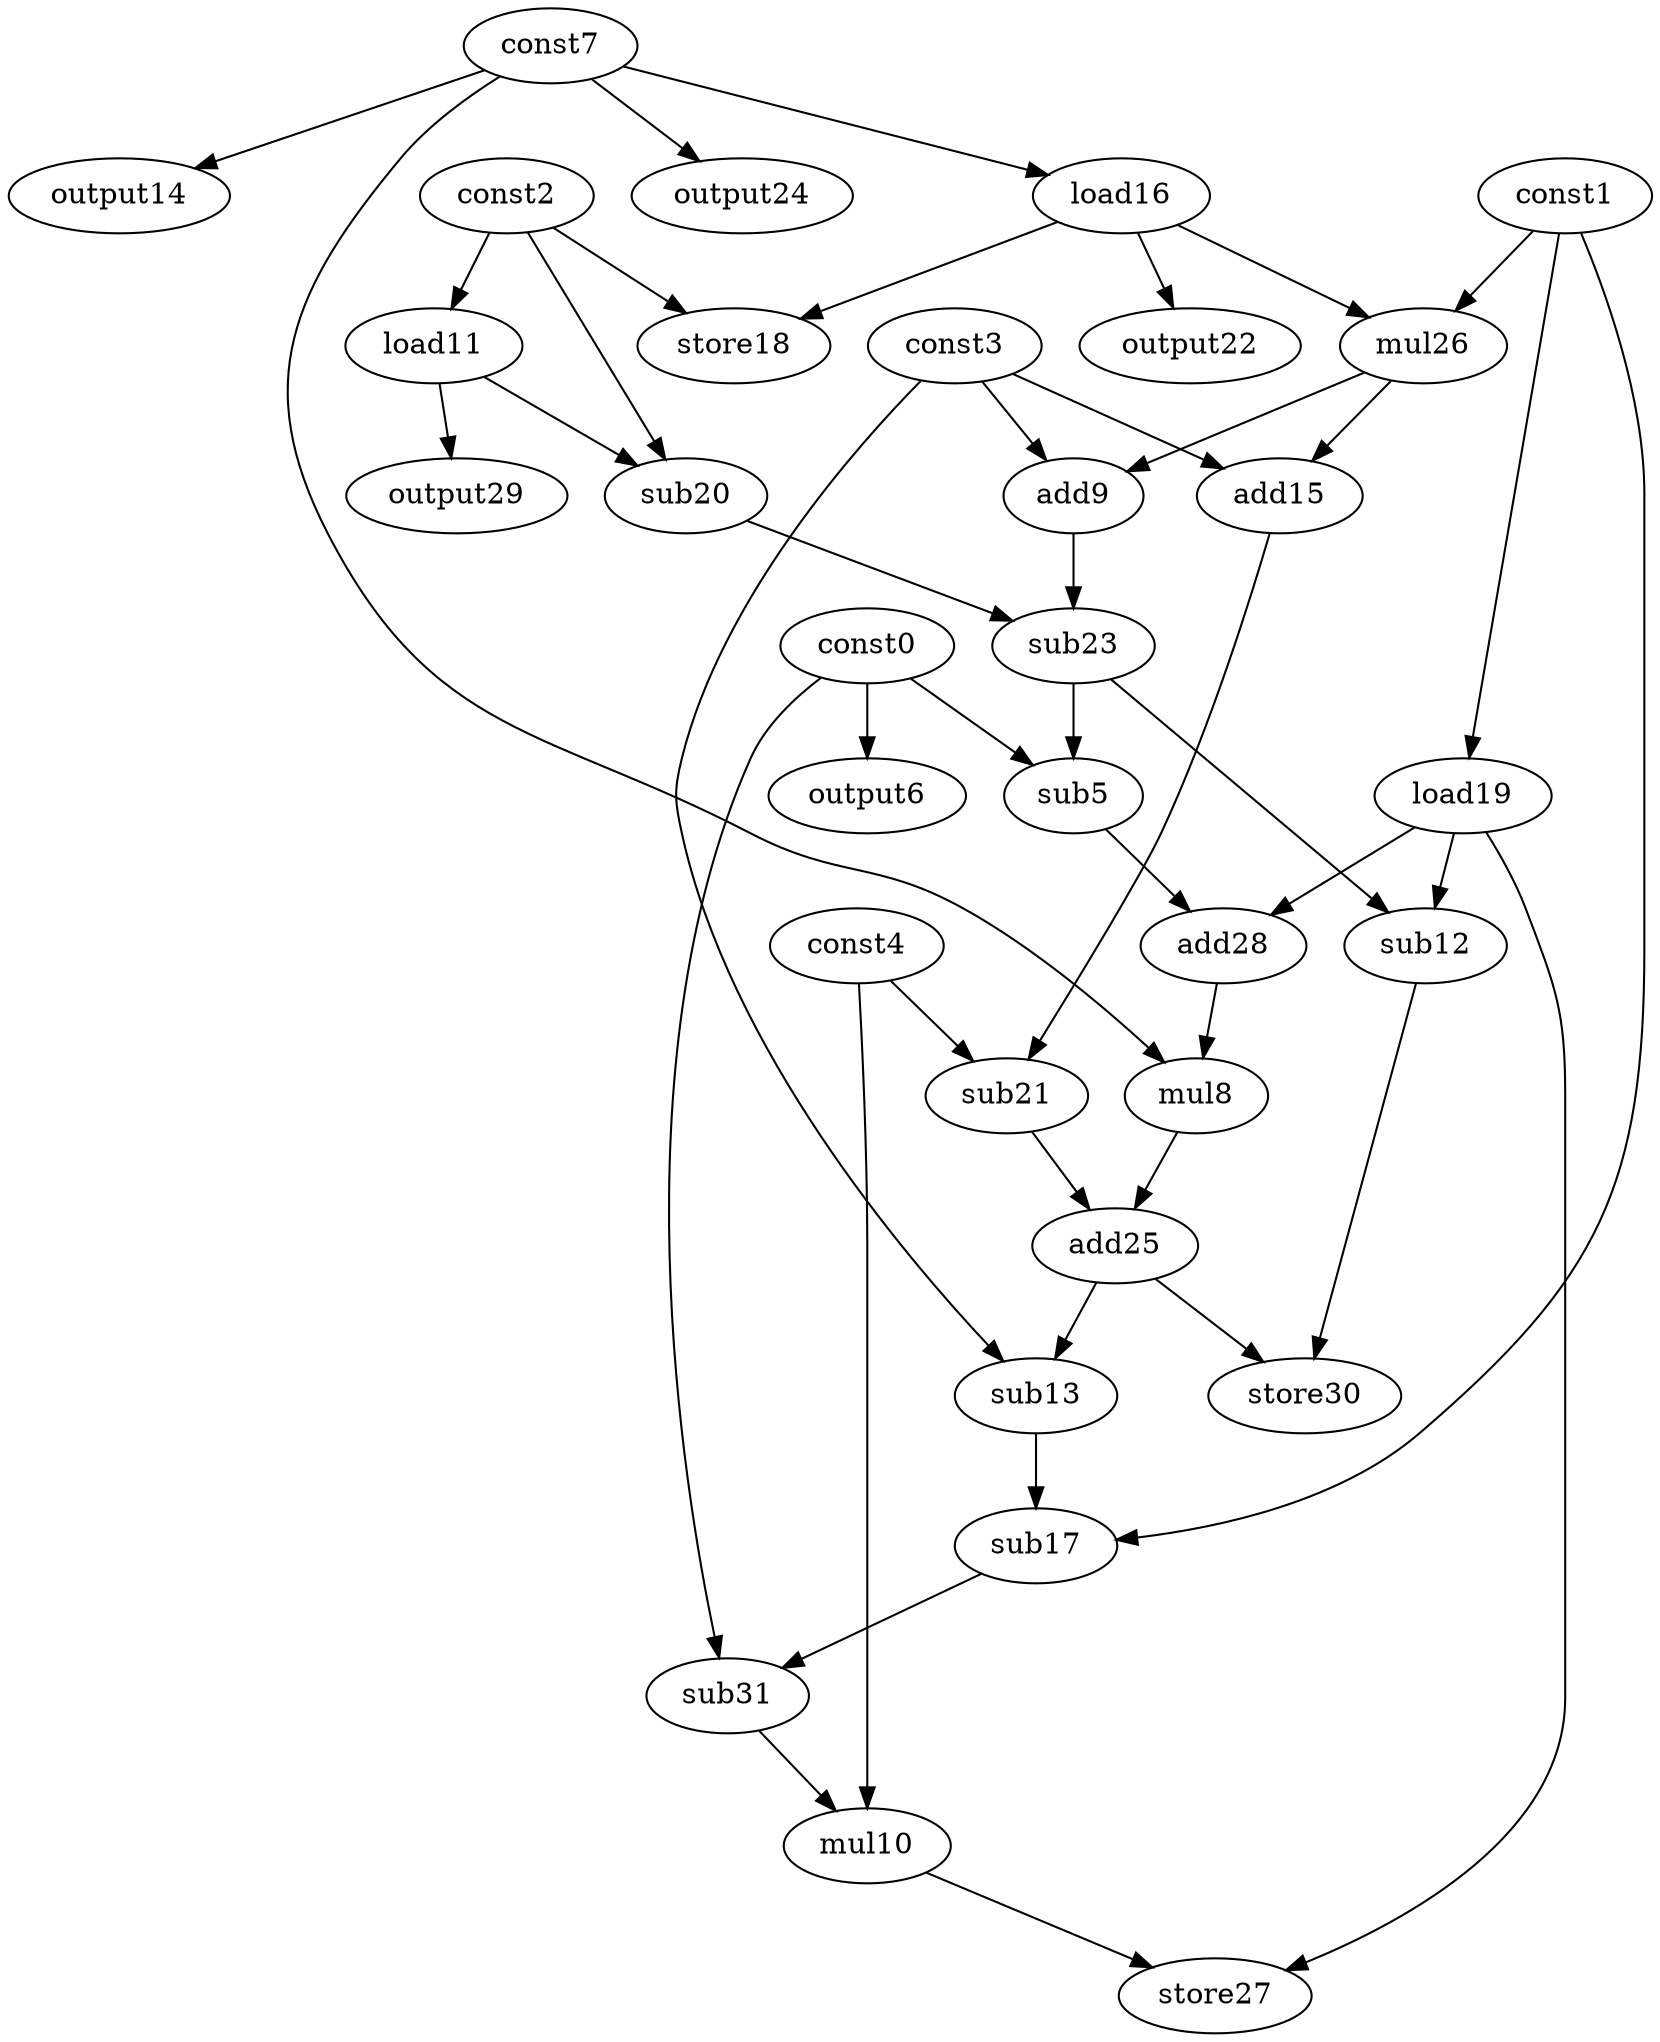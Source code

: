 digraph G { 
const0[opcode=const]; 
const1[opcode=const]; 
const2[opcode=const]; 
const3[opcode=const]; 
const4[opcode=const]; 
sub5[opcode=sub]; 
output6[opcode=output]; 
const7[opcode=const]; 
mul8[opcode=mul]; 
add9[opcode=add]; 
mul10[opcode=mul]; 
load11[opcode=load]; 
sub12[opcode=sub]; 
sub13[opcode=sub]; 
output14[opcode=output]; 
add15[opcode=add]; 
load16[opcode=load]; 
sub17[opcode=sub]; 
store18[opcode=store]; 
load19[opcode=load]; 
sub20[opcode=sub]; 
sub21[opcode=sub]; 
output22[opcode=output]; 
sub23[opcode=sub]; 
output24[opcode=output]; 
add25[opcode=add]; 
mul26[opcode=mul]; 
store27[opcode=store]; 
add28[opcode=add]; 
output29[opcode=output]; 
store30[opcode=store]; 
sub31[opcode=sub]; 
const0->output6[operand=0];
const2->load11[operand=0];
const7->output14[operand=0];
const7->load16[operand=0];
const1->load19[operand=0];
const7->output24[operand=0];
load16->store18[operand=0];
const2->store18[operand=1];
const2->sub20[operand=0];
load11->sub20[operand=1];
load16->output22[operand=0];
load16->mul26[operand=0];
const1->mul26[operand=1];
load11->output29[operand=0];
mul26->add9[operand=0];
const3->add9[operand=1];
mul26->add15[operand=0];
const3->add15[operand=1];
const4->sub21[operand=0];
add15->sub21[operand=1];
add9->sub23[operand=0];
sub20->sub23[operand=1];
const0->sub5[operand=0];
sub23->sub5[operand=1];
load19->sub12[operand=0];
sub23->sub12[operand=1];
load19->add28[operand=0];
sub5->add28[operand=1];
add28->mul8[operand=0];
const7->mul8[operand=1];
mul8->add25[operand=0];
sub21->add25[operand=1];
add25->sub13[operand=0];
const3->sub13[operand=1];
add25->store30[operand=0];
sub12->store30[operand=1];
const1->sub17[operand=0];
sub13->sub17[operand=1];
const0->sub31[operand=0];
sub17->sub31[operand=1];
const4->mul10[operand=0];
sub31->mul10[operand=1];
mul10->store27[operand=0];
load19->store27[operand=1];
}
